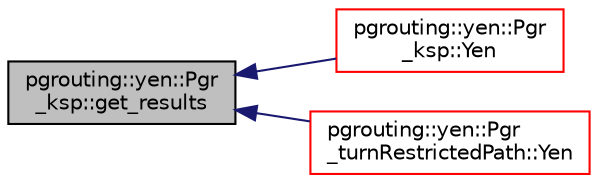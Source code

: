 digraph "pgrouting::yen::Pgr_ksp::get_results"
{
  edge [fontname="Helvetica",fontsize="10",labelfontname="Helvetica",labelfontsize="10"];
  node [fontname="Helvetica",fontsize="10",shape=record];
  rankdir="LR";
  Node152 [label="pgrouting::yen::Pgr\l_ksp::get_results",height=0.2,width=0.4,color="black", fillcolor="grey75", style="filled", fontcolor="black"];
  Node152 -> Node153 [dir="back",color="midnightblue",fontsize="10",style="solid",fontname="Helvetica"];
  Node153 [label="pgrouting::yen::Pgr\l_ksp::Yen",height=0.2,width=0.4,color="red", fillcolor="white", style="filled",URL="$classpgrouting_1_1yen_1_1Pgr__ksp.html#adb171b100a17622c2d896f6310eb615a"];
  Node152 -> Node160 [dir="back",color="midnightblue",fontsize="10",style="solid",fontname="Helvetica"];
  Node160 [label="pgrouting::yen::Pgr\l_turnRestrictedPath::Yen",height=0.2,width=0.4,color="red", fillcolor="white", style="filled",URL="$classpgrouting_1_1yen_1_1Pgr__turnRestrictedPath.html#ac1553a5fb62ab62557f11e07386df5e1"];
}
